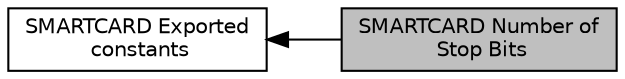 digraph "SMARTCARD Number of Stop Bits"
{
  edge [fontname="Helvetica",fontsize="10",labelfontname="Helvetica",labelfontsize="10"];
  node [fontname="Helvetica",fontsize="10",shape=box];
  rankdir=LR;
  Node1 [label="SMARTCARD Number of\l Stop Bits",height=0.2,width=0.4,color="black", fillcolor="grey75", style="filled", fontcolor="black",tooltip=" "];
  Node2 [label="SMARTCARD Exported\l constants",height=0.2,width=0.4,color="black", fillcolor="white", style="filled",URL="$group___s_m_a_r_t_c_a_r_d___exported___constants.html",tooltip=" "];
  Node2->Node1 [shape=plaintext, dir="back", style="solid"];
}
